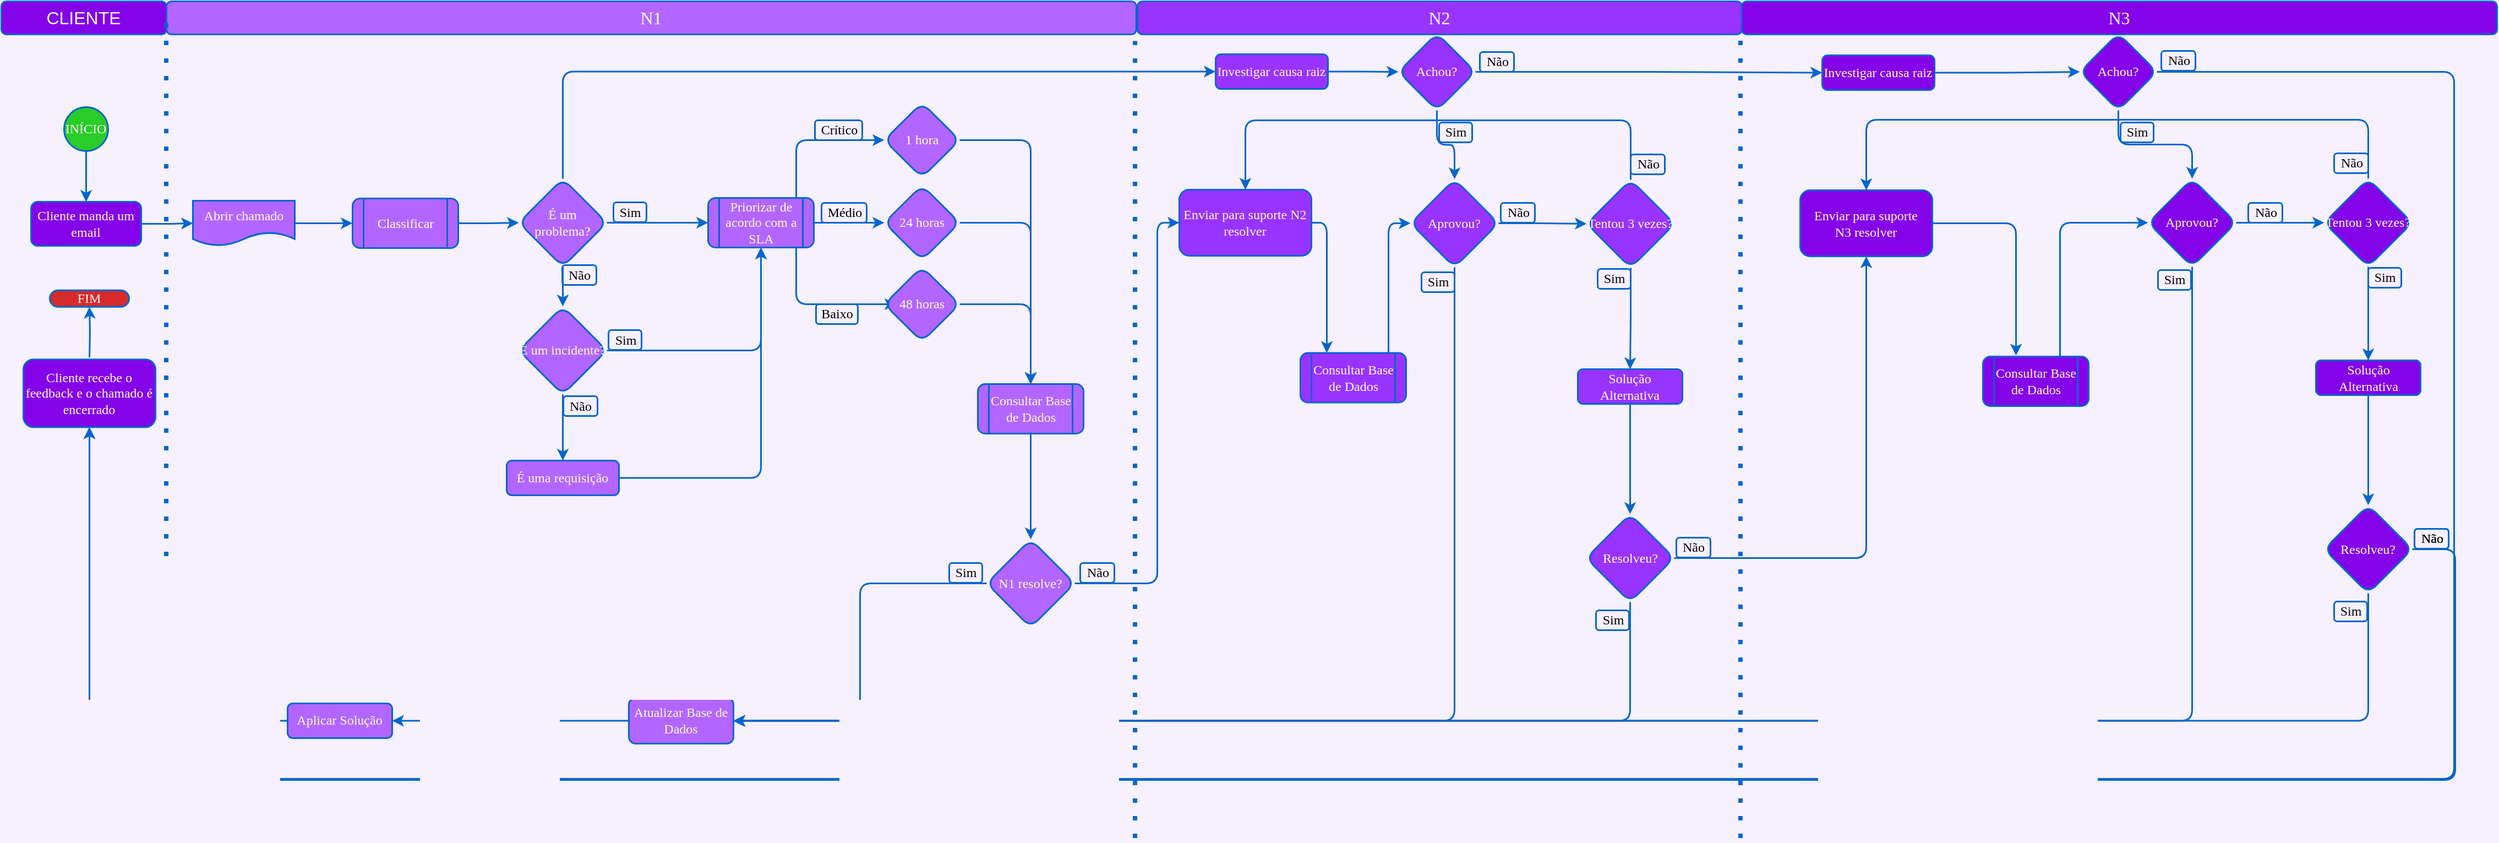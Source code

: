 <mxfile version="16.5.1" type="device"><diagram id="A5c_rkgQ94NfLmDdaCIv" name="Page-1"><mxGraphModel dx="948" dy="577" grid="0" gridSize="10" guides="0" tooltips="1" connect="1" arrows="1" fold="1" page="1" pageScale="1" pageWidth="827" pageHeight="1169" background="#F7F0FF" math="0" shadow="0"><root><mxCell id="0"/><mxCell id="1" parent="0"/><mxCell id="Slh5JcPYbbUTgBIkRvV1-237" value="N1" style="rounded=1;whiteSpace=wrap;html=1;fillColor=#B266FF;strokeColor=#0066CC;fontColor=#FFFFFF;fontFamily=Tahoma;strokeWidth=1.5;fontSize=16;" parent="1" vertex="1"><mxGeometry x="150" width="881" height="30" as="geometry"/></mxCell><mxCell id="Slh5JcPYbbUTgBIkRvV1-244" value="" style="endArrow=none;dashed=1;html=1;dashPattern=1 3;strokeWidth=4;rounded=1;entryX=0.594;entryY=1.064;entryDx=0;entryDy=0;entryPerimeter=0;strokeColor=#0066CC;fontColor=#FFFFFF;fontFamily=Tahoma;" parent="1" edge="1"><mxGeometry width="50" height="50" relative="1" as="geometry"><mxPoint x="1580" y="760" as="sourcePoint"/><mxPoint x="1580.004" y="32.5" as="targetPoint"/></mxGeometry></mxCell><mxCell id="Slh5JcPYbbUTgBIkRvV1-250" value="" style="endArrow=none;dashed=1;html=1;dashPattern=1 3;strokeWidth=4;rounded=1;entryX=0.594;entryY=1.064;entryDx=0;entryDy=0;entryPerimeter=0;strokeColor=#0066CC;fontColor=#FFFFFF;fontFamily=Tahoma;" parent="1" edge="1"><mxGeometry width="50" height="50" relative="1" as="geometry"><mxPoint x="1030" y="760" as="sourcePoint"/><mxPoint x="1030.004" y="36.25" as="targetPoint"/></mxGeometry></mxCell><mxCell id="Slh5JcPYbbUTgBIkRvV1-252" value="CLIENTE" style="rounded=1;whiteSpace=wrap;html=1;fillColor=#8403E8;strokeColor=#0066CC;fontColor=#FFFFFF;strokeWidth=1.5;fontSize=16;" parent="1" vertex="1"><mxGeometry width="150" height="30" as="geometry"/></mxCell><mxCell id="Slh5JcPYbbUTgBIkRvV1-253" value="" style="endArrow=none;dashed=1;html=1;dashPattern=1 3;strokeWidth=4;rounded=1;strokeColor=#0066CC;fontColor=#FFFFFF;fontFamily=Tahoma;fillColor=#d5e8d4;fontSize=24;" parent="1" edge="1"><mxGeometry width="50" height="50" relative="1" as="geometry"><mxPoint x="150" y="760" as="sourcePoint"/><mxPoint x="150" y="16.5" as="targetPoint"/></mxGeometry></mxCell><mxCell id="4X_OrvKNGzuKJOwHX_KE-9" value="" style="edgeStyle=orthogonalEdgeStyle;rounded=1;orthogonalLoop=1;jettySize=auto;html=1;strokeColor=#0066CC;fontColor=#FFFFFF;fontFamily=Tahoma;strokeWidth=1.5;" parent="1" source="4X_OrvKNGzuKJOwHX_KE-10" target="4X_OrvKNGzuKJOwHX_KE-12" edge="1"><mxGeometry relative="1" as="geometry"/></mxCell><mxCell id="4X_OrvKNGzuKJOwHX_KE-10" value="INÍCIO" style="ellipse;whiteSpace=wrap;html=1;aspect=fixed;fillColor=#29CC29;strokeColor=#0066CC;fontColor=#FFFFFF;rounded=1;fontFamily=Tahoma;strokeWidth=1.5;" parent="1" vertex="1"><mxGeometry x="57" y="96" width="40" height="40" as="geometry"/></mxCell><mxCell id="4X_OrvKNGzuKJOwHX_KE-93" value="" style="edgeStyle=orthogonalEdgeStyle;rounded=1;orthogonalLoop=1;jettySize=auto;html=1;strokeColor=#0066CC;fontColor=#FFFFFF;fontFamily=Tahoma;strokeWidth=1.5;" parent="1" source="4X_OrvKNGzuKJOwHX_KE-12" target="4X_OrvKNGzuKJOwHX_KE-92" edge="1"><mxGeometry relative="1" as="geometry"/></mxCell><mxCell id="4X_OrvKNGzuKJOwHX_KE-12" value="Cliente manda um email" style="whiteSpace=wrap;html=1;fillColor=#8403E8;strokeColor=#0066CC;fontColor=#FFFFFF;rounded=1;fontFamily=Tahoma;labelBorderColor=none;strokeWidth=1.5;" parent="1" vertex="1"><mxGeometry x="27" y="182" width="100" height="40" as="geometry"/></mxCell><mxCell id="4X_OrvKNGzuKJOwHX_KE-13" value="" style="edgeStyle=orthogonalEdgeStyle;rounded=1;orthogonalLoop=1;jettySize=auto;html=1;strokeColor=#0066CC;fontColor=#FFFFFF;fontFamily=Tahoma;strokeWidth=1.5;" parent="1" source="4X_OrvKNGzuKJOwHX_KE-15" target="4X_OrvKNGzuKJOwHX_KE-21" edge="1"><mxGeometry relative="1" as="geometry"/></mxCell><mxCell id="MXL8irBtl40iQ3xozj-H-12" style="edgeStyle=orthogonalEdgeStyle;rounded=1;orthogonalLoop=1;jettySize=auto;html=1;strokeWidth=1.5;strokeColor=#0066CC;" edge="1" parent="1" source="4X_OrvKNGzuKJOwHX_KE-15" target="4X_OrvKNGzuKJOwHX_KE-38"><mxGeometry relative="1" as="geometry"/></mxCell><mxCell id="MXL8irBtl40iQ3xozj-H-31" style="edgeStyle=orthogonalEdgeStyle;rounded=1;orthogonalLoop=1;jettySize=auto;html=1;entryX=0;entryY=0.5;entryDx=0;entryDy=0;strokeWidth=1.5;strokeColor=#0066CC;" edge="1" parent="1" source="4X_OrvKNGzuKJOwHX_KE-15" target="xC4KgedidKU4m2oxbTdX-56"><mxGeometry relative="1" as="geometry"><Array as="points"><mxPoint x="510" y="64"/></Array></mxGeometry></mxCell><mxCell id="4X_OrvKNGzuKJOwHX_KE-15" value="É um problema?" style="rhombus;whiteSpace=wrap;html=1;fillColor=#B266FF;strokeColor=#0066CC;fontColor=#FFFFFF;rounded=1;fontFamily=Tahoma;strokeWidth=1.5;" parent="1" vertex="1"><mxGeometry x="470" y="161" width="80" height="80" as="geometry"/></mxCell><mxCell id="4X_OrvKNGzuKJOwHX_KE-17" value="Sim" style="text;html=1;align=center;verticalAlign=middle;resizable=0;points=[];autosize=1;strokeColor=#0066CC;fillColor=none;fontColor=#000000;rounded=1;fontFamily=Tahoma;strokeWidth=1.5;" parent="1" vertex="1"><mxGeometry x="556" y="182.5" width="30" height="18" as="geometry"/></mxCell><mxCell id="4X_OrvKNGzuKJOwHX_KE-18" value="Não" style="text;html=1;align=center;verticalAlign=middle;resizable=0;points=[];autosize=1;strokeColor=#0066CC;fillColor=none;fontColor=#000000;rounded=1;fontFamily=Tahoma;strokeWidth=1.5;" parent="1" vertex="1"><mxGeometry x="509.5" y="239.5" width="31" height="18" as="geometry"/></mxCell><mxCell id="4X_OrvKNGzuKJOwHX_KE-19" value="" style="edgeStyle=orthogonalEdgeStyle;rounded=1;orthogonalLoop=1;jettySize=auto;html=1;entryX=0.5;entryY=0;entryDx=0;entryDy=0;strokeColor=#0066CC;fontColor=#FFFFFF;fontFamily=Tahoma;strokeWidth=1.5;" parent="1" source="4X_OrvKNGzuKJOwHX_KE-21" target="xC4KgedidKU4m2oxbTdX-14" edge="1"><mxGeometry relative="1" as="geometry"><mxPoint x="509.98" y="387.02" as="targetPoint"/></mxGeometry></mxCell><mxCell id="MXL8irBtl40iQ3xozj-H-13" style="edgeStyle=orthogonalEdgeStyle;rounded=1;orthogonalLoop=1;jettySize=auto;html=1;strokeWidth=1.5;strokeColor=#0066CC;" edge="1" parent="1" source="4X_OrvKNGzuKJOwHX_KE-21" target="4X_OrvKNGzuKJOwHX_KE-38"><mxGeometry relative="1" as="geometry"/></mxCell><mxCell id="4X_OrvKNGzuKJOwHX_KE-21" value="É um incidente?" style="rhombus;whiteSpace=wrap;html=1;fillColor=#B266FF;strokeColor=#0066CC;fontColor=#FFFFFF;rounded=1;fontFamily=Tahoma;strokeWidth=1.5;" parent="1" vertex="1"><mxGeometry x="470" y="277" width="80" height="80" as="geometry"/></mxCell><mxCell id="4X_OrvKNGzuKJOwHX_KE-25" value="Sim" style="text;html=1;align=center;verticalAlign=middle;resizable=0;points=[];autosize=1;strokeColor=#0066CC;fillColor=none;fontColor=#000000;rounded=1;fontFamily=Tahoma;strokeWidth=1.5;" parent="1" vertex="1"><mxGeometry x="551.5" y="298.5" width="30" height="18" as="geometry"/></mxCell><mxCell id="4X_OrvKNGzuKJOwHX_KE-27" value="Não" style="text;html=1;align=center;verticalAlign=middle;resizable=0;points=[];autosize=1;strokeColor=#0066CC;fillColor=none;fontColor=#000000;rounded=1;fontFamily=Tahoma;strokeWidth=1.5;" parent="1" vertex="1"><mxGeometry x="510.5" y="358.5" width="31" height="18" as="geometry"/></mxCell><mxCell id="4X_OrvKNGzuKJOwHX_KE-33" value="FIM" style="rounded=1;whiteSpace=wrap;html=1;arcSize=50;fillColor=#D62B2B;strokeColor=#0066CC;fontColor=#FFFFFF;fontFamily=Tahoma;strokeWidth=1.5;" parent="1" vertex="1"><mxGeometry x="44" y="262.37" width="72" height="15" as="geometry"/></mxCell><mxCell id="4X_OrvKNGzuKJOwHX_KE-96" style="edgeStyle=orthogonalEdgeStyle;rounded=1;orthogonalLoop=1;jettySize=auto;html=1;entryX=0;entryY=0.5;entryDx=0;entryDy=0;strokeColor=#0066CC;fontColor=#FFFFFF;fontFamily=Tahoma;strokeWidth=1.5;" parent="1" source="4X_OrvKNGzuKJOwHX_KE-38" target="4X_OrvKNGzuKJOwHX_KE-69" edge="1"><mxGeometry relative="1" as="geometry"><Array as="points"><mxPoint x="722" y="126"/></Array></mxGeometry></mxCell><mxCell id="4X_OrvKNGzuKJOwHX_KE-100" style="edgeStyle=orthogonalEdgeStyle;rounded=1;orthogonalLoop=1;jettySize=auto;html=1;strokeColor=#0066CC;fontColor=#FFFFFF;fontFamily=Tahoma;strokeWidth=1.5;" parent="1" source="4X_OrvKNGzuKJOwHX_KE-38" target="4X_OrvKNGzuKJOwHX_KE-98" edge="1"><mxGeometry relative="1" as="geometry"/></mxCell><mxCell id="4X_OrvKNGzuKJOwHX_KE-102" style="edgeStyle=orthogonalEdgeStyle;rounded=1;orthogonalLoop=1;jettySize=auto;html=1;strokeColor=#0066CC;fontColor=#FFFFFF;fontFamily=Tahoma;strokeWidth=1.5;" parent="1" source="4X_OrvKNGzuKJOwHX_KE-38" edge="1"><mxGeometry relative="1" as="geometry"><Array as="points"><mxPoint x="722" y="275"/></Array><mxPoint x="813" y="275" as="targetPoint"/></mxGeometry></mxCell><mxCell id="4X_OrvKNGzuKJOwHX_KE-38" value="Priorizar de acordo com a SLA" style="shape=process;whiteSpace=wrap;html=1;backgroundOutline=1;fillColor=#B266FF;strokeColor=#0066CC;fontColor=#FFFFFF;rounded=1;fontFamily=Tahoma;strokeWidth=1.5;" parent="1" vertex="1"><mxGeometry x="642" y="178.5" width="96" height="45" as="geometry"/></mxCell><mxCell id="4X_OrvKNGzuKJOwHX_KE-63" value="" style="edgeStyle=orthogonalEdgeStyle;rounded=1;orthogonalLoop=1;jettySize=auto;html=1;exitX=0.5;exitY=1;exitDx=0;exitDy=0;strokeColor=#0066CC;fontColor=#FFFFFF;fontFamily=Tahoma;strokeWidth=1.5;" parent="1" source="xC4KgedidKU4m2oxbTdX-13" target="4X_OrvKNGzuKJOwHX_KE-61" edge="1"><mxGeometry relative="1" as="geometry"/></mxCell><mxCell id="4X_OrvKNGzuKJOwHX_KE-53" style="edgeStyle=orthogonalEdgeStyle;rounded=1;orthogonalLoop=1;jettySize=auto;html=1;entryX=1;entryY=0.5;entryDx=0;entryDy=0;strokeColor=#0066CC;fontColor=#FFFFFF;fontFamily=Tahoma;strokeWidth=1.5;" parent="1" source="4X_OrvKNGzuKJOwHX_KE-42" target="xC4KgedidKU4m2oxbTdX-48" edge="1"><mxGeometry relative="1" as="geometry"><Array as="points"><mxPoint x="450" y="653.5"/><mxPoint x="450" y="653.5"/></Array></mxGeometry></mxCell><mxCell id="4X_OrvKNGzuKJOwHX_KE-42" value="Atualizar Base de Dados" style="rounded=1;whiteSpace=wrap;html=1;fillColor=#B266FF;strokeColor=#0066CC;fontColor=#FFFFFF;fontFamily=Tahoma;strokeWidth=1.5;" parent="1" vertex="1"><mxGeometry x="570" y="632.5" width="95" height="41.5" as="geometry"/></mxCell><mxCell id="4X_OrvKNGzuKJOwHX_KE-54" value="" style="edgeStyle=orthogonalEdgeStyle;rounded=1;orthogonalLoop=1;jettySize=auto;html=1;strokeColor=#0066CC;fontColor=#FFFFFF;fontFamily=Tahoma;strokeWidth=1.5;" parent="1" target="4X_OrvKNGzuKJOwHX_KE-33" edge="1"><mxGeometry relative="1" as="geometry"><mxPoint x="80" y="323.37" as="sourcePoint"/></mxGeometry></mxCell><mxCell id="4X_OrvKNGzuKJOwHX_KE-51" value="Cliente recebe o feedback e o chamado é encerrado" style="rounded=1;whiteSpace=wrap;html=1;fillColor=#8403E8;strokeColor=#0066CC;fontColor=#FFFFFF;fontFamily=Tahoma;strokeWidth=1.5;" parent="1" vertex="1"><mxGeometry x="20" y="325.12" width="120" height="61.5" as="geometry"/></mxCell><mxCell id="4X_OrvKNGzuKJOwHX_KE-64" value="" style="edgeStyle=orthogonalEdgeStyle;rounded=1;orthogonalLoop=1;jettySize=auto;html=1;exitX=0;exitY=0.5;exitDx=0;exitDy=0;strokeColor=#0066CC;fontColor=#FFFFFF;fontFamily=Tahoma;strokeWidth=1.5;" parent="1" source="4X_OrvKNGzuKJOwHX_KE-61" target="4X_OrvKNGzuKJOwHX_KE-42" edge="1"><mxGeometry relative="1" as="geometry"><Array as="points"><mxPoint x="780" y="528.5"/><mxPoint x="780" y="653.5"/></Array></mxGeometry></mxCell><mxCell id="xC4KgedidKU4m2oxbTdX-10" style="edgeStyle=orthogonalEdgeStyle;rounded=1;orthogonalLoop=1;jettySize=auto;html=1;entryX=0;entryY=0.5;entryDx=0;entryDy=0;strokeColor=#0066CC;fontColor=#FFFFFF;fontFamily=Tahoma;strokeWidth=1.5;" parent="1" source="4X_OrvKNGzuKJOwHX_KE-61" target="4X_OrvKNGzuKJOwHX_KE-85" edge="1"><mxGeometry relative="1" as="geometry"><Array as="points"><mxPoint x="1050" y="528"/><mxPoint x="1050" y="201"/></Array></mxGeometry></mxCell><mxCell id="4X_OrvKNGzuKJOwHX_KE-61" value="N1 resolve?" style="rhombus;whiteSpace=wrap;html=1;fillColor=#B266FF;strokeColor=#0066CC;fontColor=#FFFFFF;rounded=1;fontFamily=Tahoma;strokeWidth=1.5;" parent="1" vertex="1"><mxGeometry x="895" y="488.5" width="80" height="80" as="geometry"/></mxCell><mxCell id="4X_OrvKNGzuKJOwHX_KE-66" value="Sim" style="text;html=1;align=center;verticalAlign=middle;resizable=0;points=[];autosize=1;strokeColor=#0066CC;fillColor=none;fontColor=#000000;rounded=1;fontFamily=Tahoma;strokeWidth=1.5;" parent="1" vertex="1"><mxGeometry x="861" y="510" width="30" height="18" as="geometry"/></mxCell><mxCell id="4X_OrvKNGzuKJOwHX_KE-67" value="Não" style="text;html=1;align=center;verticalAlign=middle;resizable=0;points=[];autosize=1;strokeColor=#0066CC;fillColor=none;fontColor=#000000;rounded=1;fontFamily=Tahoma;strokeWidth=1.5;" parent="1" vertex="1"><mxGeometry x="980" y="510" width="31" height="18" as="geometry"/></mxCell><mxCell id="MXL8irBtl40iQ3xozj-H-9" style="edgeStyle=orthogonalEdgeStyle;rounded=1;orthogonalLoop=1;jettySize=auto;html=1;strokeWidth=1.5;strokeColor=#0066CC;" edge="1" parent="1" source="4X_OrvKNGzuKJOwHX_KE-69" target="xC4KgedidKU4m2oxbTdX-13"><mxGeometry relative="1" as="geometry"/></mxCell><mxCell id="4X_OrvKNGzuKJOwHX_KE-69" value="1 hora" style="rhombus;whiteSpace=wrap;html=1;fillColor=#B266FF;strokeColor=#0066CC;fontColor=#FFFFFF;rounded=1;fontFamily=Tahoma;strokeWidth=1.5;" parent="1" vertex="1"><mxGeometry x="802" y="92" width="68.5" height="68" as="geometry"/></mxCell><mxCell id="xC4KgedidKU4m2oxbTdX-16" style="edgeStyle=orthogonalEdgeStyle;rounded=1;orthogonalLoop=1;jettySize=auto;html=1;entryX=0.25;entryY=0;entryDx=0;entryDy=0;strokeColor=#0066CC;fontColor=#FFFFFF;fontFamily=Tahoma;strokeWidth=1.5;" parent="1" source="4X_OrvKNGzuKJOwHX_KE-85" target="xC4KgedidKU4m2oxbTdX-40" edge="1"><mxGeometry relative="1" as="geometry"><mxPoint x="1140" y="327.5" as="targetPoint"/><Array as="points"><mxPoint x="1204" y="201"/></Array></mxGeometry></mxCell><mxCell id="4X_OrvKNGzuKJOwHX_KE-85" value="Enviar para suporte N2 resolver" style="whiteSpace=wrap;html=1;fillColor=#9933FF;strokeColor=#0066CC;fontColor=#FFFFFF;rounded=1;fontFamily=Tahoma;strokeWidth=1.5;" parent="1" vertex="1"><mxGeometry x="1070" y="171" width="120" height="60" as="geometry"/></mxCell><mxCell id="MXL8irBtl40iQ3xozj-H-2" value="" style="edgeStyle=orthogonalEdgeStyle;rounded=0;orthogonalLoop=1;jettySize=auto;html=1;strokeWidth=1.5;strokeColor=#0066CC;" edge="1" parent="1" source="4X_OrvKNGzuKJOwHX_KE-92" target="xC4KgedidKU4m2oxbTdX-4"><mxGeometry relative="1" as="geometry"/></mxCell><mxCell id="4X_OrvKNGzuKJOwHX_KE-92" value="&lt;span style=&quot;&quot;&gt;Abrir chamado&lt;/span&gt;" style="shape=document;whiteSpace=wrap;html=1;boundedLbl=1;fillColor=#B266FF;strokeColor=#0066CC;fontColor=#FFFFFF;rounded=1;fontFamily=Tahoma;strokeWidth=1.5;" parent="1" vertex="1"><mxGeometry x="174" y="181" width="92.5" height="41" as="geometry"/></mxCell><mxCell id="4X_OrvKNGzuKJOwHX_KE-97" value="Crítico" style="text;html=1;align=center;verticalAlign=middle;resizable=0;points=[];autosize=1;strokeColor=#0066CC;fillColor=none;fontColor=#000000;rounded=1;fontFamily=Tahoma;strokeWidth=1.5;" parent="1" vertex="1"><mxGeometry x="739" y="108" width="43" height="18" as="geometry"/></mxCell><mxCell id="MXL8irBtl40iQ3xozj-H-10" style="edgeStyle=orthogonalEdgeStyle;rounded=1;orthogonalLoop=1;jettySize=auto;html=1;entryX=0.5;entryY=0;entryDx=0;entryDy=0;strokeWidth=1.5;strokeColor=#0066CC;" edge="1" parent="1" source="4X_OrvKNGzuKJOwHX_KE-98" target="xC4KgedidKU4m2oxbTdX-13"><mxGeometry relative="1" as="geometry"/></mxCell><mxCell id="4X_OrvKNGzuKJOwHX_KE-98" value="24 horas" style="rhombus;whiteSpace=wrap;html=1;fillColor=#B266FF;strokeColor=#0066CC;fontColor=#FFFFFF;rounded=1;fontFamily=Tahoma;strokeWidth=1.5;" parent="1" vertex="1"><mxGeometry x="802" y="167" width="68.5" height="68" as="geometry"/></mxCell><mxCell id="MXL8irBtl40iQ3xozj-H-11" style="edgeStyle=orthogonalEdgeStyle;rounded=1;orthogonalLoop=1;jettySize=auto;html=1;entryX=0.5;entryY=0;entryDx=0;entryDy=0;strokeWidth=1.5;strokeColor=#0066CC;" edge="1" parent="1" source="4X_OrvKNGzuKJOwHX_KE-99" target="xC4KgedidKU4m2oxbTdX-13"><mxGeometry relative="1" as="geometry"/></mxCell><mxCell id="4X_OrvKNGzuKJOwHX_KE-99" value="48 horas" style="rhombus;whiteSpace=wrap;html=1;fillColor=#B266FF;strokeColor=#0066CC;fontColor=#FFFFFF;rounded=1;fontFamily=Tahoma;strokeWidth=1.5;" parent="1" vertex="1"><mxGeometry x="802" y="241" width="68.5" height="68" as="geometry"/></mxCell><mxCell id="xC4KgedidKU4m2oxbTdX-1" value="Médio" style="text;html=1;align=center;verticalAlign=middle;resizable=0;points=[];autosize=1;strokeColor=#0066CC;fillColor=none;fontColor=#000000;rounded=1;fontFamily=Tahoma;strokeWidth=1.5;" parent="1" vertex="1"><mxGeometry x="745" y="183" width="41" height="18" as="geometry"/></mxCell><mxCell id="xC4KgedidKU4m2oxbTdX-3" value="Baixo" style="text;html=1;align=center;verticalAlign=middle;resizable=0;points=[];autosize=1;strokeColor=#0066CC;fillColor=none;fontColor=#000000;rounded=1;fontFamily=Tahoma;strokeWidth=1.5;" parent="1" vertex="1"><mxGeometry x="740" y="275" width="38" height="18" as="geometry"/></mxCell><mxCell id="MXL8irBtl40iQ3xozj-H-3" style="edgeStyle=orthogonalEdgeStyle;rounded=0;orthogonalLoop=1;jettySize=auto;html=1;entryX=0;entryY=0.5;entryDx=0;entryDy=0;strokeWidth=1.5;strokeColor=#0066CC;" edge="1" parent="1" source="xC4KgedidKU4m2oxbTdX-4" target="4X_OrvKNGzuKJOwHX_KE-15"><mxGeometry relative="1" as="geometry"/></mxCell><mxCell id="xC4KgedidKU4m2oxbTdX-4" value="Classificar" style="shape=process;whiteSpace=wrap;html=1;backgroundOutline=1;fillColor=#B266FF;strokeColor=#0066CC;fontColor=#FFFFFF;rounded=1;fontFamily=Tahoma;strokeWidth=1.5;" parent="1" vertex="1"><mxGeometry x="319" y="179" width="96" height="45" as="geometry"/></mxCell><mxCell id="xC4KgedidKU4m2oxbTdX-13" value="Consultar Base de Dados" style="shape=process;whiteSpace=wrap;html=1;backgroundOutline=1;fillColor=#B266FF;strokeColor=#0066CC;fontColor=#FFFFFF;rounded=1;fontFamily=Tahoma;strokeWidth=1.5;" parent="1" vertex="1"><mxGeometry x="887" y="347.5" width="96" height="45" as="geometry"/></mxCell><mxCell id="MXL8irBtl40iQ3xozj-H-14" style="edgeStyle=orthogonalEdgeStyle;rounded=1;orthogonalLoop=1;jettySize=auto;html=1;entryX=0.5;entryY=1;entryDx=0;entryDy=0;strokeWidth=1.5;strokeColor=#0066CC;" edge="1" parent="1" source="xC4KgedidKU4m2oxbTdX-14" target="4X_OrvKNGzuKJOwHX_KE-38"><mxGeometry relative="1" as="geometry"/></mxCell><mxCell id="xC4KgedidKU4m2oxbTdX-14" value="É uma requisição" style="rounded=1;whiteSpace=wrap;html=1;fillColor=#B266FF;strokeColor=#0066CC;fontColor=#FFFFFF;fontFamily=Tahoma;strokeWidth=1.5;" parent="1" vertex="1"><mxGeometry x="459" y="417" width="102" height="31.5" as="geometry"/></mxCell><mxCell id="xC4KgedidKU4m2oxbTdX-19" style="edgeStyle=orthogonalEdgeStyle;rounded=1;orthogonalLoop=1;jettySize=auto;html=1;entryX=0;entryY=0.5;entryDx=0;entryDy=0;strokeColor=#0066CC;fontColor=#FFFFFF;fontFamily=Tahoma;strokeWidth=1.5;" parent="1" source="xC4KgedidKU4m2oxbTdX-15" target="xC4KgedidKU4m2oxbTdX-17" edge="1"><mxGeometry relative="1" as="geometry"><mxPoint x="1410" y="201.5" as="targetPoint"/></mxGeometry></mxCell><mxCell id="xC4KgedidKU4m2oxbTdX-20" style="edgeStyle=orthogonalEdgeStyle;rounded=1;orthogonalLoop=1;jettySize=auto;html=1;entryX=1;entryY=0.5;entryDx=0;entryDy=0;exitX=0.5;exitY=1;exitDx=0;exitDy=0;strokeColor=#0066CC;fontColor=#FFFFFF;fontFamily=Tahoma;strokeWidth=1.5;" parent="1" source="xC4KgedidKU4m2oxbTdX-15" target="4X_OrvKNGzuKJOwHX_KE-42" edge="1"><mxGeometry relative="1" as="geometry"><Array as="points"><mxPoint x="1320" y="653.5"/></Array></mxGeometry></mxCell><mxCell id="xC4KgedidKU4m2oxbTdX-15" value="Aprovou?" style="rhombus;whiteSpace=wrap;html=1;fillColor=#9933FF;strokeColor=#0066CC;fontColor=#FFFFFF;rounded=1;fontFamily=Tahoma;strokeWidth=1.5;" parent="1" vertex="1"><mxGeometry x="1280" y="161.5" width="80" height="80" as="geometry"/></mxCell><mxCell id="xC4KgedidKU4m2oxbTdX-18" style="edgeStyle=orthogonalEdgeStyle;rounded=1;orthogonalLoop=1;jettySize=auto;html=1;entryX=0.5;entryY=0;entryDx=0;entryDy=0;strokeColor=#0066CC;fontColor=#FFFFFF;fontFamily=Tahoma;strokeWidth=1.5;" parent="1" source="xC4KgedidKU4m2oxbTdX-17" target="4X_OrvKNGzuKJOwHX_KE-85" edge="1"><mxGeometry relative="1" as="geometry"><mxPoint x="1070" y="167.5" as="targetPoint"/><Array as="points"><mxPoint x="1480" y="108"/><mxPoint x="1130" y="108"/></Array></mxGeometry></mxCell><mxCell id="MXL8irBtl40iQ3xozj-H-26" style="edgeStyle=orthogonalEdgeStyle;rounded=0;orthogonalLoop=1;jettySize=auto;html=1;entryX=0.5;entryY=0;entryDx=0;entryDy=0;strokeWidth=1.5;strokeColor=#0066CC;" edge="1" parent="1" source="xC4KgedidKU4m2oxbTdX-17" target="MXL8irBtl40iQ3xozj-H-24"><mxGeometry relative="1" as="geometry"/></mxCell><mxCell id="xC4KgedidKU4m2oxbTdX-17" value="Tentou 3 vezes?" style="rhombus;whiteSpace=wrap;html=1;fillColor=#9933FF;strokeColor=#0066CC;fontColor=#FFFFFF;rounded=1;fontFamily=Tahoma;strokeWidth=1.5;" parent="1" vertex="1"><mxGeometry x="1440" y="162" width="80" height="80" as="geometry"/></mxCell><mxCell id="xC4KgedidKU4m2oxbTdX-21" value="Sim" style="text;html=1;align=center;verticalAlign=middle;resizable=0;points=[];autosize=1;strokeColor=#0066CC;fillColor=none;fontColor=#000000;rounded=1;fontFamily=Tahoma;strokeWidth=1.5;" parent="1" vertex="1"><mxGeometry x="1290" y="246" width="30" height="18" as="geometry"/></mxCell><mxCell id="xC4KgedidKU4m2oxbTdX-22" value="Não" style="text;html=1;align=center;verticalAlign=middle;resizable=0;points=[];autosize=1;strokeColor=#0066CC;fillColor=none;fontColor=#000000;rounded=1;fontFamily=Tahoma;strokeWidth=1.5;" parent="1" vertex="1"><mxGeometry x="1480" y="139" width="31" height="18" as="geometry"/></mxCell><mxCell id="xC4KgedidKU4m2oxbTdX-23" value="Sim" style="text;html=1;align=center;verticalAlign=middle;resizable=0;points=[];autosize=1;strokeColor=#0066CC;fillColor=none;fontColor=#000000;rounded=1;fontFamily=Tahoma;strokeWidth=1.5;" parent="1" vertex="1"><mxGeometry x="1450" y="243" width="30" height="18" as="geometry"/></mxCell><mxCell id="xC4KgedidKU4m2oxbTdX-24" value="Não" style="text;html=1;align=center;verticalAlign=middle;resizable=0;points=[];autosize=1;strokeColor=#0066CC;fillColor=none;fontColor=#000000;rounded=1;fontFamily=Tahoma;strokeWidth=1.5;" parent="1" vertex="1"><mxGeometry x="1362" y="183" width="31" height="18" as="geometry"/></mxCell><mxCell id="xC4KgedidKU4m2oxbTdX-28" style="edgeStyle=orthogonalEdgeStyle;rounded=1;orthogonalLoop=1;jettySize=auto;html=1;entryX=0;entryY=0.5;entryDx=0;entryDy=0;startArrow=none;strokeColor=#0066CC;fontColor=#FFFFFF;fontFamily=Tahoma;strokeWidth=1.5;" parent="1" source="xC4KgedidKU4m2oxbTdX-42" target="xC4KgedidKU4m2oxbTdX-27" edge="1"><mxGeometry relative="1" as="geometry"><Array as="points"><mxPoint x="1870" y="200.5"/></Array></mxGeometry></mxCell><mxCell id="xC4KgedidKU4m2oxbTdX-45" style="edgeStyle=orthogonalEdgeStyle;rounded=1;orthogonalLoop=1;jettySize=auto;html=1;entryX=0.313;entryY=-0.021;entryDx=0;entryDy=0;entryPerimeter=0;strokeColor=#0066CC;fontColor=#FFFFFF;fontFamily=Tahoma;strokeWidth=1.5;" parent="1" source="xC4KgedidKU4m2oxbTdX-25" target="xC4KgedidKU4m2oxbTdX-42" edge="1"><mxGeometry relative="1" as="geometry"/></mxCell><mxCell id="xC4KgedidKU4m2oxbTdX-25" value="Enviar para suporte &lt;br&gt;N3 resolver" style="whiteSpace=wrap;html=1;fillColor=#8403E8;strokeColor=#0066CC;fontColor=#FFFFFF;rounded=1;fontFamily=Tahoma;strokeWidth=1.5;" parent="1" vertex="1"><mxGeometry x="1634" y="171.5" width="120" height="60" as="geometry"/></mxCell><mxCell id="xC4KgedidKU4m2oxbTdX-30" style="edgeStyle=orthogonalEdgeStyle;rounded=1;orthogonalLoop=1;jettySize=auto;html=1;entryX=0;entryY=0.5;entryDx=0;entryDy=0;strokeColor=#0066CC;fontColor=#FFFFFF;fontFamily=Tahoma;strokeWidth=1.5;" parent="1" source="xC4KgedidKU4m2oxbTdX-27" target="xC4KgedidKU4m2oxbTdX-29" edge="1"><mxGeometry relative="1" as="geometry"/></mxCell><mxCell id="xC4KgedidKU4m2oxbTdX-36" style="edgeStyle=orthogonalEdgeStyle;rounded=1;orthogonalLoop=1;jettySize=auto;html=1;entryX=1;entryY=0.5;entryDx=0;entryDy=0;strokeColor=#0066CC;fontColor=#FFFFFF;fontFamily=Tahoma;strokeWidth=1.5;" parent="1" source="xC4KgedidKU4m2oxbTdX-27" target="4X_OrvKNGzuKJOwHX_KE-42" edge="1"><mxGeometry relative="1" as="geometry"><Array as="points"><mxPoint x="1990" y="653.5"/></Array></mxGeometry></mxCell><mxCell id="xC4KgedidKU4m2oxbTdX-27" value="Aprovou?" style="rhombus;whiteSpace=wrap;html=1;fillColor=#8403E8;strokeColor=#0066CC;fontColor=#FFFFFF;rounded=1;fontFamily=Tahoma;strokeWidth=1.5;" parent="1" vertex="1"><mxGeometry x="1950" y="161" width="80" height="80" as="geometry"/></mxCell><mxCell id="xC4KgedidKU4m2oxbTdX-31" style="edgeStyle=orthogonalEdgeStyle;rounded=1;orthogonalLoop=1;jettySize=auto;html=1;entryX=0.5;entryY=0;entryDx=0;entryDy=0;strokeColor=#0066CC;fontColor=#FFFFFF;fontFamily=Tahoma;strokeWidth=1.5;" parent="1" source="xC4KgedidKU4m2oxbTdX-29" target="xC4KgedidKU4m2oxbTdX-25" edge="1"><mxGeometry relative="1" as="geometry"><mxPoint x="1600" y="171.5" as="targetPoint"/><Array as="points"><mxPoint x="2150" y="107.5"/><mxPoint x="1694" y="107.5"/></Array></mxGeometry></mxCell><mxCell id="xC4KgedidKU4m2oxbTdX-46" style="edgeStyle=orthogonalEdgeStyle;rounded=1;orthogonalLoop=1;jettySize=auto;html=1;entryX=0.5;entryY=0;entryDx=0;entryDy=0;strokeColor=#0066CC;fontColor=#FFFFFF;fontFamily=Tahoma;strokeWidth=1.5;" parent="1" source="xC4KgedidKU4m2oxbTdX-29" target="xC4KgedidKU4m2oxbTdX-38" edge="1"><mxGeometry relative="1" as="geometry"><Array as="points"><mxPoint x="2150" y="307.5"/><mxPoint x="2150" y="307.5"/></Array></mxGeometry></mxCell><mxCell id="xC4KgedidKU4m2oxbTdX-29" value="Tentou 3 vezes?" style="rhombus;whiteSpace=wrap;html=1;fillColor=#8403E8;strokeColor=#0066CC;fontColor=#FFFFFF;rounded=1;fontFamily=Tahoma;strokeWidth=1.5;" parent="1" vertex="1"><mxGeometry x="2110" y="161" width="80" height="80" as="geometry"/></mxCell><mxCell id="xC4KgedidKU4m2oxbTdX-32" value="Sim" style="text;html=1;align=center;verticalAlign=middle;resizable=0;points=[];autosize=1;strokeColor=#0066CC;fillColor=none;fontColor=#000000;rounded=1;fontFamily=Tahoma;strokeWidth=1.5;" parent="1" vertex="1"><mxGeometry x="1959" y="244" width="30" height="18" as="geometry"/></mxCell><mxCell id="xC4KgedidKU4m2oxbTdX-33" value="Não" style="text;html=1;align=center;verticalAlign=middle;resizable=0;points=[];autosize=1;strokeColor=#0066CC;fillColor=none;fontColor=#000000;rounded=1;fontFamily=Tahoma;strokeWidth=1.5;" parent="1" vertex="1"><mxGeometry x="2119" y="138" width="31" height="18" as="geometry"/></mxCell><mxCell id="xC4KgedidKU4m2oxbTdX-34" value="Sim" style="text;html=1;align=center;verticalAlign=middle;resizable=0;points=[];autosize=1;strokeColor=#0066CC;fillColor=none;fontColor=#000000;rounded=1;fontFamily=Tahoma;strokeWidth=1.5;" parent="1" vertex="1"><mxGeometry x="2150" y="242" width="30" height="18" as="geometry"/></mxCell><mxCell id="xC4KgedidKU4m2oxbTdX-35" value="Não" style="text;html=1;align=center;verticalAlign=middle;resizable=0;points=[];autosize=1;strokeColor=#0066CC;fillColor=none;fontColor=#000000;rounded=1;fontFamily=Tahoma;strokeWidth=1.5;" parent="1" vertex="1"><mxGeometry x="2041" y="183" width="31" height="18" as="geometry"/></mxCell><mxCell id="xC4KgedidKU4m2oxbTdX-47" style="edgeStyle=orthogonalEdgeStyle;rounded=1;orthogonalLoop=1;jettySize=auto;html=1;entryX=1;entryY=0.5;entryDx=0;entryDy=0;exitX=0.5;exitY=1;exitDx=0;exitDy=0;strokeColor=#0066CC;fontColor=#FFFFFF;fontFamily=Tahoma;strokeWidth=1.5;" parent="1" source="xC4KgedidKU4m2oxbTdX-50" target="4X_OrvKNGzuKJOwHX_KE-42" edge="1"><mxGeometry relative="1" as="geometry"><mxPoint x="2150" y="547.5" as="sourcePoint"/><Array as="points"><mxPoint x="2150" y="653.5"/></Array></mxGeometry></mxCell><mxCell id="xC4KgedidKU4m2oxbTdX-54" style="edgeStyle=orthogonalEdgeStyle;rounded=1;orthogonalLoop=1;jettySize=auto;html=1;entryX=0.5;entryY=0;entryDx=0;entryDy=0;strokeColor=#0066CC;fontColor=#FFFFFF;fontFamily=Tahoma;strokeWidth=1.5;" parent="1" source="xC4KgedidKU4m2oxbTdX-38" target="xC4KgedidKU4m2oxbTdX-50" edge="1"><mxGeometry relative="1" as="geometry"/></mxCell><mxCell id="xC4KgedidKU4m2oxbTdX-38" value="Solução Alternativa" style="rounded=1;whiteSpace=wrap;html=1;fillColor=#8403E8;strokeColor=#0066CC;fontColor=#FFFFFF;fontFamily=Tahoma;strokeWidth=1.5;" parent="1" vertex="1"><mxGeometry x="2102.5" y="326" width="95" height="31.5" as="geometry"/></mxCell><mxCell id="xC4KgedidKU4m2oxbTdX-41" style="edgeStyle=orthogonalEdgeStyle;rounded=1;orthogonalLoop=1;jettySize=auto;html=1;entryX=0;entryY=0.5;entryDx=0;entryDy=0;strokeColor=#0066CC;fontColor=#FFFFFF;fontFamily=Tahoma;strokeWidth=1.5;" parent="1" source="xC4KgedidKU4m2oxbTdX-40" target="xC4KgedidKU4m2oxbTdX-15" edge="1"><mxGeometry relative="1" as="geometry"><Array as="points"><mxPoint x="1260" y="202"/></Array></mxGeometry></mxCell><mxCell id="xC4KgedidKU4m2oxbTdX-40" value="Consultar Base de Dados" style="shape=process;whiteSpace=wrap;html=1;backgroundOutline=1;fillColor=#9933FF;strokeColor=#0066CC;fontColor=#FFFFFF;rounded=1;fontFamily=Tahoma;strokeWidth=1.5;" parent="1" vertex="1"><mxGeometry x="1180" y="319.25" width="96" height="45" as="geometry"/></mxCell><mxCell id="xC4KgedidKU4m2oxbTdX-42" value="Consultar Base de Dados" style="shape=process;whiteSpace=wrap;html=1;backgroundOutline=1;fillColor=#8403E8;strokeColor=#0066CC;fontColor=#FFFFFF;rounded=1;fontFamily=Tahoma;strokeWidth=1.5;" parent="1" vertex="1"><mxGeometry x="1800" y="322.5" width="96" height="45" as="geometry"/></mxCell><mxCell id="xC4KgedidKU4m2oxbTdX-49" style="edgeStyle=orthogonalEdgeStyle;rounded=1;orthogonalLoop=1;jettySize=auto;html=1;entryX=0.5;entryY=1;entryDx=0;entryDy=0;strokeColor=#0066CC;fontColor=#FFFFFF;fontFamily=Tahoma;strokeWidth=1.5;" parent="1" source="xC4KgedidKU4m2oxbTdX-48" target="4X_OrvKNGzuKJOwHX_KE-51" edge="1"><mxGeometry relative="1" as="geometry"><mxPoint x="80" y="399" as="targetPoint"/></mxGeometry></mxCell><mxCell id="xC4KgedidKU4m2oxbTdX-48" value="Aplicar Solução" style="rounded=1;whiteSpace=wrap;html=1;fillColor=#B266FF;strokeColor=#0066CC;fontColor=#FFFFFF;fontFamily=Tahoma;strokeWidth=1.5;" parent="1" vertex="1"><mxGeometry x="260" y="637.5" width="95" height="31.5" as="geometry"/></mxCell><mxCell id="xC4KgedidKU4m2oxbTdX-55" style="edgeStyle=orthogonalEdgeStyle;rounded=1;orthogonalLoop=1;jettySize=auto;html=1;entryX=0.5;entryY=1;entryDx=0;entryDy=0;strokeColor=#0066CC;fontColor=#FFFFFF;fontFamily=Tahoma;strokeWidth=1.5;" parent="1" source="xC4KgedidKU4m2oxbTdX-50" target="4X_OrvKNGzuKJOwHX_KE-51" edge="1"><mxGeometry relative="1" as="geometry"><mxPoint x="60" y="420" as="targetPoint"/><Array as="points"><mxPoint x="2229" y="498"/><mxPoint x="2229" y="707"/><mxPoint x="80" y="707"/></Array></mxGeometry></mxCell><mxCell id="xC4KgedidKU4m2oxbTdX-50" value="Resolveu?" style="rhombus;whiteSpace=wrap;html=1;fillColor=#8403E8;strokeColor=#0066CC;fontColor=#FFFFFF;rounded=1;fontFamily=Tahoma;strokeWidth=1.5;" parent="1" vertex="1"><mxGeometry x="2110" y="457.5" width="80" height="80" as="geometry"/></mxCell><mxCell id="xC4KgedidKU4m2oxbTdX-51" value="Sim" style="text;html=1;align=center;verticalAlign=middle;resizable=0;points=[];autosize=1;strokeColor=#0066CC;fillColor=none;fontColor=#000000;rounded=1;fontFamily=Tahoma;strokeWidth=1.5;" parent="1" vertex="1"><mxGeometry x="2119" y="545" width="30" height="18" as="geometry"/></mxCell><mxCell id="xC4KgedidKU4m2oxbTdX-52" value="Não" style="text;html=1;align=center;verticalAlign=middle;resizable=0;points=[];autosize=1;strokeColor=#0066CC;fillColor=none;fontColor=#000000;rounded=1;fontFamily=Tahoma;strokeWidth=1.5;" parent="1" vertex="1"><mxGeometry x="2192" y="479" width="31" height="18" as="geometry"/></mxCell><mxCell id="MXL8irBtl40iQ3xozj-H-34" style="edgeStyle=orthogonalEdgeStyle;rounded=0;orthogonalLoop=1;jettySize=auto;html=1;entryX=0;entryY=0.5;entryDx=0;entryDy=0;strokeWidth=1.5;strokeColor=#0066CC;" edge="1" parent="1" source="xC4KgedidKU4m2oxbTdX-56" target="MXL8irBtl40iQ3xozj-H-33"><mxGeometry relative="1" as="geometry"/></mxCell><mxCell id="xC4KgedidKU4m2oxbTdX-56" value="Investigar causa raiz" style="rounded=1;whiteSpace=wrap;html=1;fillColor=#9933FF;strokeColor=#0066CC;fontColor=#FFFFFF;fontFamily=Tahoma;strokeWidth=1.5;" parent="1" vertex="1"><mxGeometry x="1103" y="48" width="102" height="31.5" as="geometry"/></mxCell><mxCell id="xC4KgedidKU4m2oxbTdX-76" value="N2" style="rounded=1;whiteSpace=wrap;html=1;fillColor=#9933FF;strokeColor=#0066CC;fontColor=#FFFFFF;fontFamily=Tahoma;strokeWidth=1.5;fontSize=16;" parent="1" vertex="1"><mxGeometry x="1032" width="549" height="30" as="geometry"/></mxCell><mxCell id="xC4KgedidKU4m2oxbTdX-77" value="N3" style="rounded=1;whiteSpace=wrap;html=1;fillColor=#8403E8;strokeColor=#0066CC;fontColor=#FFFFFF;fontFamily=Tahoma;strokeWidth=1.5;fontSize=16;" parent="1" vertex="1"><mxGeometry x="1581" width="686" height="30" as="geometry"/></mxCell><mxCell id="MXL8irBtl40iQ3xozj-H-16" value="Resolveu?" style="rhombus;whiteSpace=wrap;html=1;fillColor=#8403E8;strokeColor=#0066CC;fontColor=#FFFFFF;rounded=1;fontFamily=Tahoma;strokeWidth=1.5;" vertex="1" parent="1"><mxGeometry x="2110" y="457.5" width="80" height="80" as="geometry"/></mxCell><mxCell id="MXL8irBtl40iQ3xozj-H-17" value="Solução Alternativa" style="rounded=1;whiteSpace=wrap;html=1;fillColor=#8403E8;strokeColor=#0066CC;fontColor=#FFFFFF;fontFamily=Tahoma;strokeWidth=1.5;" vertex="1" parent="1"><mxGeometry x="2102.5" y="326" width="95" height="31.5" as="geometry"/></mxCell><mxCell id="MXL8irBtl40iQ3xozj-H-18" value="Não" style="text;html=1;align=center;verticalAlign=middle;resizable=0;points=[];autosize=1;strokeColor=#0066CC;fillColor=none;fontColor=#000000;rounded=1;fontFamily=Tahoma;strokeWidth=1.5;" vertex="1" parent="1"><mxGeometry x="2192" y="479" width="31" height="18" as="geometry"/></mxCell><mxCell id="MXL8irBtl40iQ3xozj-H-22" value="Sim" style="text;html=1;align=center;verticalAlign=middle;resizable=0;points=[];autosize=1;strokeColor=#0066CC;fillColor=none;fontColor=#000000;rounded=1;fontFamily=Tahoma;strokeWidth=1.5;" vertex="1" parent="1"><mxGeometry x="1448.5" y="553" width="30" height="18" as="geometry"/></mxCell><mxCell id="MXL8irBtl40iQ3xozj-H-28" style="edgeStyle=orthogonalEdgeStyle;rounded=1;orthogonalLoop=1;jettySize=auto;html=1;entryX=1;entryY=0.5;entryDx=0;entryDy=0;strokeWidth=1.5;strokeColor=#0066CC;" edge="1" parent="1" source="MXL8irBtl40iQ3xozj-H-23" target="4X_OrvKNGzuKJOwHX_KE-42"><mxGeometry relative="1" as="geometry"><Array as="points"><mxPoint x="1480" y="653"/></Array></mxGeometry></mxCell><mxCell id="MXL8irBtl40iQ3xozj-H-30" style="edgeStyle=orthogonalEdgeStyle;rounded=1;orthogonalLoop=1;jettySize=auto;html=1;strokeWidth=1.5;strokeColor=#0066CC;" edge="1" parent="1" source="MXL8irBtl40iQ3xozj-H-23" target="xC4KgedidKU4m2oxbTdX-25"><mxGeometry relative="1" as="geometry"/></mxCell><mxCell id="MXL8irBtl40iQ3xozj-H-23" value="Resolveu?" style="rhombus;whiteSpace=wrap;html=1;fillColor=#9933FF;strokeColor=#0066CC;fontColor=#FFFFFF;rounded=1;fontFamily=Tahoma;strokeWidth=1.5;" vertex="1" parent="1"><mxGeometry x="1439.5" y="465.5" width="80" height="80" as="geometry"/></mxCell><mxCell id="MXL8irBtl40iQ3xozj-H-27" style="edgeStyle=orthogonalEdgeStyle;rounded=0;orthogonalLoop=1;jettySize=auto;html=1;entryX=0.5;entryY=0;entryDx=0;entryDy=0;strokeWidth=1.5;strokeColor=#0066CC;" edge="1" parent="1" source="MXL8irBtl40iQ3xozj-H-24" target="MXL8irBtl40iQ3xozj-H-23"><mxGeometry relative="1" as="geometry"/></mxCell><mxCell id="MXL8irBtl40iQ3xozj-H-24" value="Solução Alternativa" style="rounded=1;whiteSpace=wrap;html=1;fillColor=#9933FF;strokeColor=#0066CC;fontColor=#FFFFFF;fontFamily=Tahoma;strokeWidth=1.5;" vertex="1" parent="1"><mxGeometry x="1432" y="334" width="95" height="31.5" as="geometry"/></mxCell><mxCell id="MXL8irBtl40iQ3xozj-H-25" value="Não" style="text;html=1;align=center;verticalAlign=middle;resizable=0;points=[];autosize=1;strokeColor=#0066CC;fillColor=none;fontColor=#000000;rounded=1;fontFamily=Tahoma;strokeWidth=1.5;" vertex="1" parent="1"><mxGeometry x="1521.5" y="487" width="31" height="18" as="geometry"/></mxCell><mxCell id="MXL8irBtl40iQ3xozj-H-37" style="edgeStyle=orthogonalEdgeStyle;rounded=1;orthogonalLoop=1;jettySize=auto;html=1;entryX=0.5;entryY=0;entryDx=0;entryDy=0;strokeWidth=1.5;strokeColor=#0066CC;" edge="1" parent="1" source="MXL8irBtl40iQ3xozj-H-33" target="xC4KgedidKU4m2oxbTdX-15"><mxGeometry relative="1" as="geometry"/></mxCell><mxCell id="MXL8irBtl40iQ3xozj-H-39" style="edgeStyle=orthogonalEdgeStyle;rounded=0;orthogonalLoop=1;jettySize=auto;html=1;entryX=0;entryY=0.5;entryDx=0;entryDy=0;strokeWidth=1.5;strokeColor=#0066CC;" edge="1" parent="1" source="MXL8irBtl40iQ3xozj-H-33" target="MXL8irBtl40iQ3xozj-H-38"><mxGeometry relative="1" as="geometry"/></mxCell><mxCell id="MXL8irBtl40iQ3xozj-H-33" value="Achou?" style="rhombus;whiteSpace=wrap;html=1;fillColor=#9933FF;strokeColor=#0066CC;fontColor=#FFFFFF;rounded=1;fontFamily=Tahoma;strokeWidth=1.5;" vertex="1" parent="1"><mxGeometry x="1269" y="29" width="70" height="70" as="geometry"/></mxCell><mxCell id="MXL8irBtl40iQ3xozj-H-35" value="Não" style="text;html=1;align=center;verticalAlign=middle;resizable=0;points=[];autosize=1;strokeColor=#0066CC;fillColor=none;fontColor=#000000;rounded=1;fontFamily=Tahoma;strokeWidth=1.5;" vertex="1" parent="1"><mxGeometry x="1343" y="46" width="31" height="18" as="geometry"/></mxCell><mxCell id="MXL8irBtl40iQ3xozj-H-36" value="Sim" style="text;html=1;align=center;verticalAlign=middle;resizable=0;points=[];autosize=1;strokeColor=#0066CC;fillColor=none;fontColor=#000000;rounded=1;fontFamily=Tahoma;strokeWidth=1.5;" vertex="1" parent="1"><mxGeometry x="1306" y="110" width="30" height="18" as="geometry"/></mxCell><mxCell id="MXL8irBtl40iQ3xozj-H-41" style="edgeStyle=orthogonalEdgeStyle;rounded=0;orthogonalLoop=1;jettySize=auto;html=1;entryX=0;entryY=0.5;entryDx=0;entryDy=0;strokeWidth=1.5;strokeColor=#0066CC;" edge="1" parent="1" source="MXL8irBtl40iQ3xozj-H-38" target="MXL8irBtl40iQ3xozj-H-40"><mxGeometry relative="1" as="geometry"/></mxCell><mxCell id="MXL8irBtl40iQ3xozj-H-38" value="Investigar causa raiz" style="rounded=1;whiteSpace=wrap;html=1;fillColor=#8403E8;strokeColor=#0066CC;fontColor=#FFFFFF;fontFamily=Tahoma;strokeWidth=1.5;" vertex="1" parent="1"><mxGeometry x="1654" y="49" width="102" height="31.5" as="geometry"/></mxCell><mxCell id="MXL8irBtl40iQ3xozj-H-42" style="edgeStyle=orthogonalEdgeStyle;rounded=1;orthogonalLoop=1;jettySize=auto;html=1;entryX=0.5;entryY=1;entryDx=0;entryDy=0;strokeWidth=1.5;strokeColor=#0066CC;" edge="1" parent="1" source="MXL8irBtl40iQ3xozj-H-40" target="4X_OrvKNGzuKJOwHX_KE-51"><mxGeometry relative="1" as="geometry"><Array as="points"><mxPoint x="2228" y="64"/><mxPoint x="2228" y="706"/><mxPoint x="80" y="706"/></Array></mxGeometry></mxCell><mxCell id="MXL8irBtl40iQ3xozj-H-45" style="edgeStyle=orthogonalEdgeStyle;rounded=1;orthogonalLoop=1;jettySize=auto;html=1;entryX=0.5;entryY=0;entryDx=0;entryDy=0;strokeWidth=1.5;strokeColor=#0066CC;" edge="1" parent="1" source="MXL8irBtl40iQ3xozj-H-40" target="xC4KgedidKU4m2oxbTdX-27"><mxGeometry relative="1" as="geometry"/></mxCell><mxCell id="MXL8irBtl40iQ3xozj-H-40" value="Achou?" style="rhombus;whiteSpace=wrap;html=1;fillColor=#8403E8;strokeColor=#0066CC;fontColor=#FFFFFF;rounded=1;fontFamily=Tahoma;strokeWidth=1.5;" vertex="1" parent="1"><mxGeometry x="1888" y="29" width="70" height="70" as="geometry"/></mxCell><mxCell id="MXL8irBtl40iQ3xozj-H-44" value="Não" style="text;html=1;align=center;verticalAlign=middle;resizable=0;points=[];autosize=1;strokeColor=#0066CC;fillColor=none;fontColor=#000000;rounded=1;fontFamily=Tahoma;strokeWidth=1.5;" vertex="1" parent="1"><mxGeometry x="1962" y="45" width="31" height="18" as="geometry"/></mxCell><mxCell id="MXL8irBtl40iQ3xozj-H-46" value="Sim" style="text;html=1;align=center;verticalAlign=middle;resizable=0;points=[];autosize=1;strokeColor=#0066CC;fillColor=none;fontColor=#000000;rounded=1;fontFamily=Tahoma;strokeWidth=1.5;" vertex="1" parent="1"><mxGeometry x="1925" y="110" width="30" height="18" as="geometry"/></mxCell></root></mxGraphModel></diagram></mxfile>